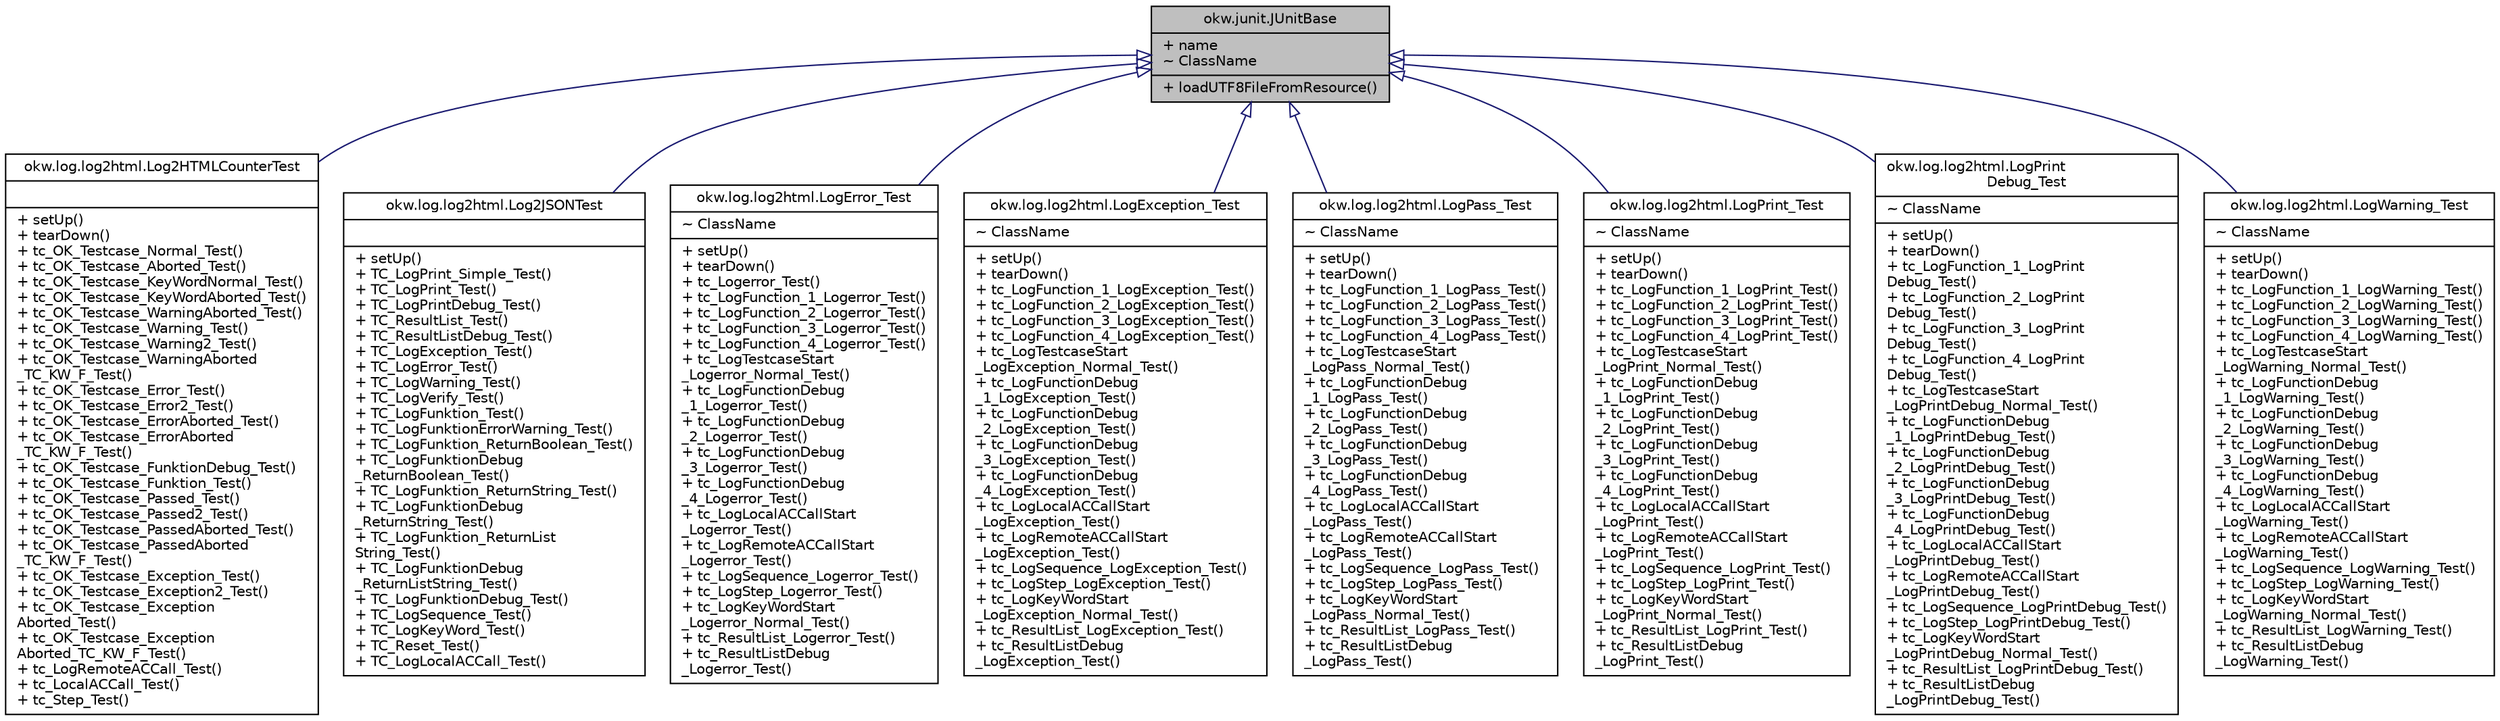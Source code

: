 digraph "okw.junit.JUnitBase"
{
 // INTERACTIVE_SVG=YES
 // LATEX_PDF_SIZE
  edge [fontname="Helvetica",fontsize="10",labelfontname="Helvetica",labelfontsize="10"];
  node [fontname="Helvetica",fontsize="10",shape=record];
  Node1 [label="{okw.junit.JUnitBase\n|+ name\l~ ClassName\l|+ loadUTF8FileFromResource()\l}",height=0.2,width=0.4,color="black", fillcolor="grey75", style="filled", fontcolor="black",tooltip="OKW Basisklasse für OKW interne JUnit Test."];
  Node1 -> Node2 [dir="back",color="midnightblue",fontsize="10",style="solid",arrowtail="onormal",fontname="Helvetica"];
  Node2 [label="{okw.log.log2html.Log2HTMLCounterTest\n||+ setUp()\l+ tearDown()\l+ tc_OK_Testcase_Normal_Test()\l+ tc_OK_Testcase_Aborted_Test()\l+ tc_OK_Testcase_KeyWordNormal_Test()\l+ tc_OK_Testcase_KeyWordAborted_Test()\l+ tc_OK_Testcase_WarningAborted_Test()\l+ tc_OK_Testcase_Warning_Test()\l+ tc_OK_Testcase_Warning2_Test()\l+ tc_OK_Testcase_WarningAborted\l_TC_KW_F_Test()\l+ tc_OK_Testcase_Error_Test()\l+ tc_OK_Testcase_Error2_Test()\l+ tc_OK_Testcase_ErrorAborted_Test()\l+ tc_OK_Testcase_ErrorAborted\l_TC_KW_F_Test()\l+ tc_OK_Testcase_FunktionDebug_Test()\l+ tc_OK_Testcase_Funktion_Test()\l+ tc_OK_Testcase_Passed_Test()\l+ tc_OK_Testcase_Passed2_Test()\l+ tc_OK_Testcase_PassedAborted_Test()\l+ tc_OK_Testcase_PassedAborted\l_TC_KW_F_Test()\l+ tc_OK_Testcase_Exception_Test()\l+ tc_OK_Testcase_Exception2_Test()\l+ tc_OK_Testcase_Exception\lAborted_Test()\l+ tc_OK_Testcase_Exception\lAborted_TC_KW_F_Test()\l+ tc_LogRemoteACCall_Test()\l+ tc_LocalACCall_Test()\l+ tc_Step_Test()\l}",height=0.2,width=0.4,color="black", fillcolor="white", style="filled",URL="$classokw_1_1log_1_1log2html_1_1_log2_h_t_m_l_counter_test.html",tooltip=" "];
  Node1 -> Node3 [dir="back",color="midnightblue",fontsize="10",style="solid",arrowtail="onormal",fontname="Helvetica"];
  Node3 [label="{okw.log.log2html.Log2JSONTest\n||+ setUp()\l+ TC_LogPrint_Simple_Test()\l+ TC_LogPrint_Test()\l+ TC_LogPrintDebug_Test()\l+ TC_ResultList_Test()\l+ TC_ResultListDebug_Test()\l+ TC_LogException_Test()\l+ TC_LogError_Test()\l+ TC_LogWarning_Test()\l+ TC_LogVerify_Test()\l+ TC_LogFunktion_Test()\l+ TC_LogFunktionErrorWarning_Test()\l+ TC_LogFunktion_ReturnBoolean_Test()\l+ TC_LogFunktionDebug\l_ReturnBoolean_Test()\l+ TC_LogFunktion_ReturnString_Test()\l+ TC_LogFunktionDebug\l_ReturnString_Test()\l+ TC_LogFunktion_ReturnList\lString_Test()\l+ TC_LogFunktionDebug\l_ReturnListString_Test()\l+ TC_LogFunktionDebug_Test()\l+ TC_LogSequence_Test()\l+ TC_LogKeyWord_Test()\l+ TC_Reset_Test()\l+ TC_LogLocalACCall_Test()\l}",height=0.2,width=0.4,color="black", fillcolor="white", style="filled",URL="$classokw_1_1log_1_1log2html_1_1_log2_j_s_o_n_test.html",tooltip=" "];
  Node1 -> Node4 [dir="back",color="midnightblue",fontsize="10",style="solid",arrowtail="onormal",fontname="Helvetica"];
  Node4 [label="{okw.log.log2html.LogError_Test\n|~ ClassName\l|+ setUp()\l+ tearDown()\l+ tc_Logerror_Test()\l+ tc_LogFunction_1_Logerror_Test()\l+ tc_LogFunction_2_Logerror_Test()\l+ tc_LogFunction_3_Logerror_Test()\l+ tc_LogFunction_4_Logerror_Test()\l+ tc_LogTestcaseStart\l_Logerror_Normal_Test()\l+ tc_LogFunctionDebug\l_1_Logerror_Test()\l+ tc_LogFunctionDebug\l_2_Logerror_Test()\l+ tc_LogFunctionDebug\l_3_Logerror_Test()\l+ tc_LogFunctionDebug\l_4_Logerror_Test()\l+ tc_LogLocalACCallStart\l_Logerror_Test()\l+ tc_LogRemoteACCallStart\l_Logerror_Test()\l+ tc_LogSequence_Logerror_Test()\l+ tc_LogStep_Logerror_Test()\l+ tc_LogKeyWordStart\l_Logerror_Normal_Test()\l+ tc_ResultList_Logerror_Test()\l+ tc_ResultListDebug\l_Logerror_Test()\l}",height=0.2,width=0.4,color="black", fillcolor="white", style="filled",URL="$classokw_1_1log_1_1log2html_1_1_log_error___test.html",tooltip=" "];
  Node1 -> Node5 [dir="back",color="midnightblue",fontsize="10",style="solid",arrowtail="onormal",fontname="Helvetica"];
  Node5 [label="{okw.log.log2html.LogException_Test\n|~ ClassName\l|+ setUp()\l+ tearDown()\l+ tc_LogFunction_1_LogException_Test()\l+ tc_LogFunction_2_LogException_Test()\l+ tc_LogFunction_3_LogException_Test()\l+ tc_LogFunction_4_LogException_Test()\l+ tc_LogTestcaseStart\l_LogException_Normal_Test()\l+ tc_LogFunctionDebug\l_1_LogException_Test()\l+ tc_LogFunctionDebug\l_2_LogException_Test()\l+ tc_LogFunctionDebug\l_3_LogException_Test()\l+ tc_LogFunctionDebug\l_4_LogException_Test()\l+ tc_LogLocalACCallStart\l_LogException_Test()\l+ tc_LogRemoteACCallStart\l_LogException_Test()\l+ tc_LogSequence_LogException_Test()\l+ tc_LogStep_LogException_Test()\l+ tc_LogKeyWordStart\l_LogException_Normal_Test()\l+ tc_ResultList_LogException_Test()\l+ tc_ResultListDebug\l_LogException_Test()\l}",height=0.2,width=0.4,color="black", fillcolor="white", style="filled",URL="$classokw_1_1log_1_1log2html_1_1_log_exception___test.html",tooltip=" "];
  Node1 -> Node6 [dir="back",color="midnightblue",fontsize="10",style="solid",arrowtail="onormal",fontname="Helvetica"];
  Node6 [label="{okw.log.log2html.LogPass_Test\n|~ ClassName\l|+ setUp()\l+ tearDown()\l+ tc_LogFunction_1_LogPass_Test()\l+ tc_LogFunction_2_LogPass_Test()\l+ tc_LogFunction_3_LogPass_Test()\l+ tc_LogFunction_4_LogPass_Test()\l+ tc_LogTestcaseStart\l_LogPass_Normal_Test()\l+ tc_LogFunctionDebug\l_1_LogPass_Test()\l+ tc_LogFunctionDebug\l_2_LogPass_Test()\l+ tc_LogFunctionDebug\l_3_LogPass_Test()\l+ tc_LogFunctionDebug\l_4_LogPass_Test()\l+ tc_LogLocalACCallStart\l_LogPass_Test()\l+ tc_LogRemoteACCallStart\l_LogPass_Test()\l+ tc_LogSequence_LogPass_Test()\l+ tc_LogStep_LogPass_Test()\l+ tc_LogKeyWordStart\l_LogPass_Normal_Test()\l+ tc_ResultList_LogPass_Test()\l+ tc_ResultListDebug\l_LogPass_Test()\l}",height=0.2,width=0.4,color="black", fillcolor="white", style="filled",URL="$classokw_1_1log_1_1log2html_1_1_log_pass___test.html",tooltip=" "];
  Node1 -> Node7 [dir="back",color="midnightblue",fontsize="10",style="solid",arrowtail="onormal",fontname="Helvetica"];
  Node7 [label="{okw.log.log2html.LogPrint_Test\n|~ ClassName\l|+ setUp()\l+ tearDown()\l+ tc_LogFunction_1_LogPrint_Test()\l+ tc_LogFunction_2_LogPrint_Test()\l+ tc_LogFunction_3_LogPrint_Test()\l+ tc_LogFunction_4_LogPrint_Test()\l+ tc_LogTestcaseStart\l_LogPrint_Normal_Test()\l+ tc_LogFunctionDebug\l_1_LogPrint_Test()\l+ tc_LogFunctionDebug\l_2_LogPrint_Test()\l+ tc_LogFunctionDebug\l_3_LogPrint_Test()\l+ tc_LogFunctionDebug\l_4_LogPrint_Test()\l+ tc_LogLocalACCallStart\l_LogPrint_Test()\l+ tc_LogRemoteACCallStart\l_LogPrint_Test()\l+ tc_LogSequence_LogPrint_Test()\l+ tc_LogStep_LogPrint_Test()\l+ tc_LogKeyWordStart\l_LogPrint_Normal_Test()\l+ tc_ResultList_LogPrint_Test()\l+ tc_ResultListDebug\l_LogPrint_Test()\l}",height=0.2,width=0.4,color="black", fillcolor="white", style="filled",URL="$classokw_1_1log_1_1log2html_1_1_log_print___test.html",tooltip=" "];
  Node1 -> Node8 [dir="back",color="midnightblue",fontsize="10",style="solid",arrowtail="onormal",fontname="Helvetica"];
  Node8 [label="{okw.log.log2html.LogPrint\lDebug_Test\n|~ ClassName\l|+ setUp()\l+ tearDown()\l+ tc_LogFunction_1_LogPrint\lDebug_Test()\l+ tc_LogFunction_2_LogPrint\lDebug_Test()\l+ tc_LogFunction_3_LogPrint\lDebug_Test()\l+ tc_LogFunction_4_LogPrint\lDebug_Test()\l+ tc_LogTestcaseStart\l_LogPrintDebug_Normal_Test()\l+ tc_LogFunctionDebug\l_1_LogPrintDebug_Test()\l+ tc_LogFunctionDebug\l_2_LogPrintDebug_Test()\l+ tc_LogFunctionDebug\l_3_LogPrintDebug_Test()\l+ tc_LogFunctionDebug\l_4_LogPrintDebug_Test()\l+ tc_LogLocalACCallStart\l_LogPrintDebug_Test()\l+ tc_LogRemoteACCallStart\l_LogPrintDebug_Test()\l+ tc_LogSequence_LogPrintDebug_Test()\l+ tc_LogStep_LogPrintDebug_Test()\l+ tc_LogKeyWordStart\l_LogPrintDebug_Normal_Test()\l+ tc_ResultList_LogPrintDebug_Test()\l+ tc_ResultListDebug\l_LogPrintDebug_Test()\l}",height=0.2,width=0.4,color="black", fillcolor="white", style="filled",URL="$classokw_1_1log_1_1log2html_1_1_log_print_debug___test.html",tooltip=" "];
  Node1 -> Node9 [dir="back",color="midnightblue",fontsize="10",style="solid",arrowtail="onormal",fontname="Helvetica"];
  Node9 [label="{okw.log.log2html.LogWarning_Test\n|~ ClassName\l|+ setUp()\l+ tearDown()\l+ tc_LogFunction_1_LogWarning_Test()\l+ tc_LogFunction_2_LogWarning_Test()\l+ tc_LogFunction_3_LogWarning_Test()\l+ tc_LogFunction_4_LogWarning_Test()\l+ tc_LogTestcaseStart\l_LogWarning_Normal_Test()\l+ tc_LogFunctionDebug\l_1_LogWarning_Test()\l+ tc_LogFunctionDebug\l_2_LogWarning_Test()\l+ tc_LogFunctionDebug\l_3_LogWarning_Test()\l+ tc_LogFunctionDebug\l_4_LogWarning_Test()\l+ tc_LogLocalACCallStart\l_LogWarning_Test()\l+ tc_LogRemoteACCallStart\l_LogWarning_Test()\l+ tc_LogSequence_LogWarning_Test()\l+ tc_LogStep_LogWarning_Test()\l+ tc_LogKeyWordStart\l_LogWarning_Normal_Test()\l+ tc_ResultList_LogWarning_Test()\l+ tc_ResultListDebug\l_LogWarning_Test()\l}",height=0.2,width=0.4,color="black", fillcolor="white", style="filled",URL="$classokw_1_1log_1_1log2html_1_1_log_warning___test.html",tooltip=" "];
}
